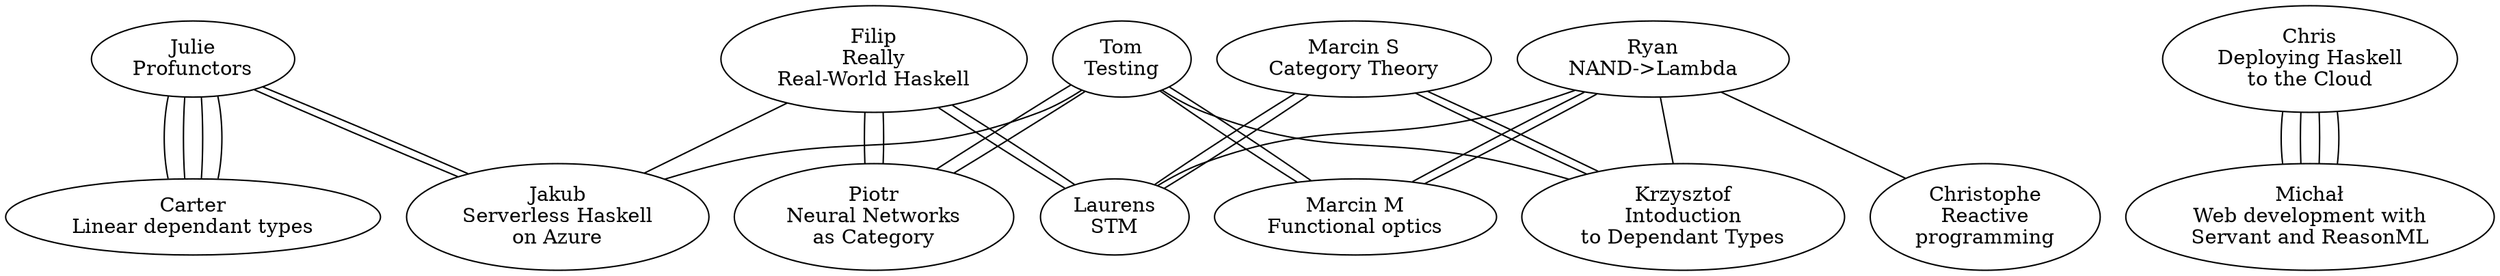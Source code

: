 graph scheduleClashes {
	// Monday
	Julie   -- Carter;
	Julie   -- Carter;
	MarcinS -- Laurens;
	MarcinS -- Laurens;
	Ryan    -- Laurens;
	Ryan    -- Christophe;

	// Tuesday
	MarcinS -- Krzysztof;
	MarcinS -- Krzysztof;
	Ryan    -- MarcinM;
	Ryan    -- MarcinM;
	Julie   -- Carter;
	Julie   -- Carter;

	// Wednesday
	Filip   -- Laurens;
	Filip   -- Laurens;
	Filip   -- Jakub;
	Tom     -- Jakub;
	Tom     -- Krzysztof;
	Ryan    -- Krzysztof;

	// Thursday
	Tom     -- Piotr;
	Tom     -- Piotr;
	Julie   -- Jakub;
	Julie   -- Jakub;
	Chris   -- Michał;
	Chris   -- Michał;

	// Friday
	Tom     -- MarcinM;
	Tom     -- MarcinM;
	Chris   -- Michał;
	Chris   -- Michał;
	Filip   -- Piotr;
	Filip   -- Piotr;

	// beginners track
	Julie[label="Julie\nProfunctors"];
	MarcinS[label="Marcin S\nCategory Theory"];
	Ryan[label="Ryan\nNAND->Lambda"];
	Filip[label="Filip\nReally\nReal-World Haskell"];
	Tom[label="Tom\nTesting"];
	Chris[label="Chris\nDeploying Haskell\nto the Cloud"];

	// advanced track
	Carter[label="Carter\nLinear dependant types"];
	Laurens[label="Laurens\nSTM"];
	Christophe[label="Christophe\nReactive\nprogramming"];
	Krzysztof[label="Krzysztof\nIntoduction\nto Dependant Types"];
	MarcinM[label="Marcin M\nFunctional optics"];
	Jakub[label="Jakub\nServerless Haskell\non Azure"];
	Piotr[label="Piotr\nNeural Networks\nas Category"];
	Michał[label="Michał\nWeb development with\nServant and ReasonML"];

}
